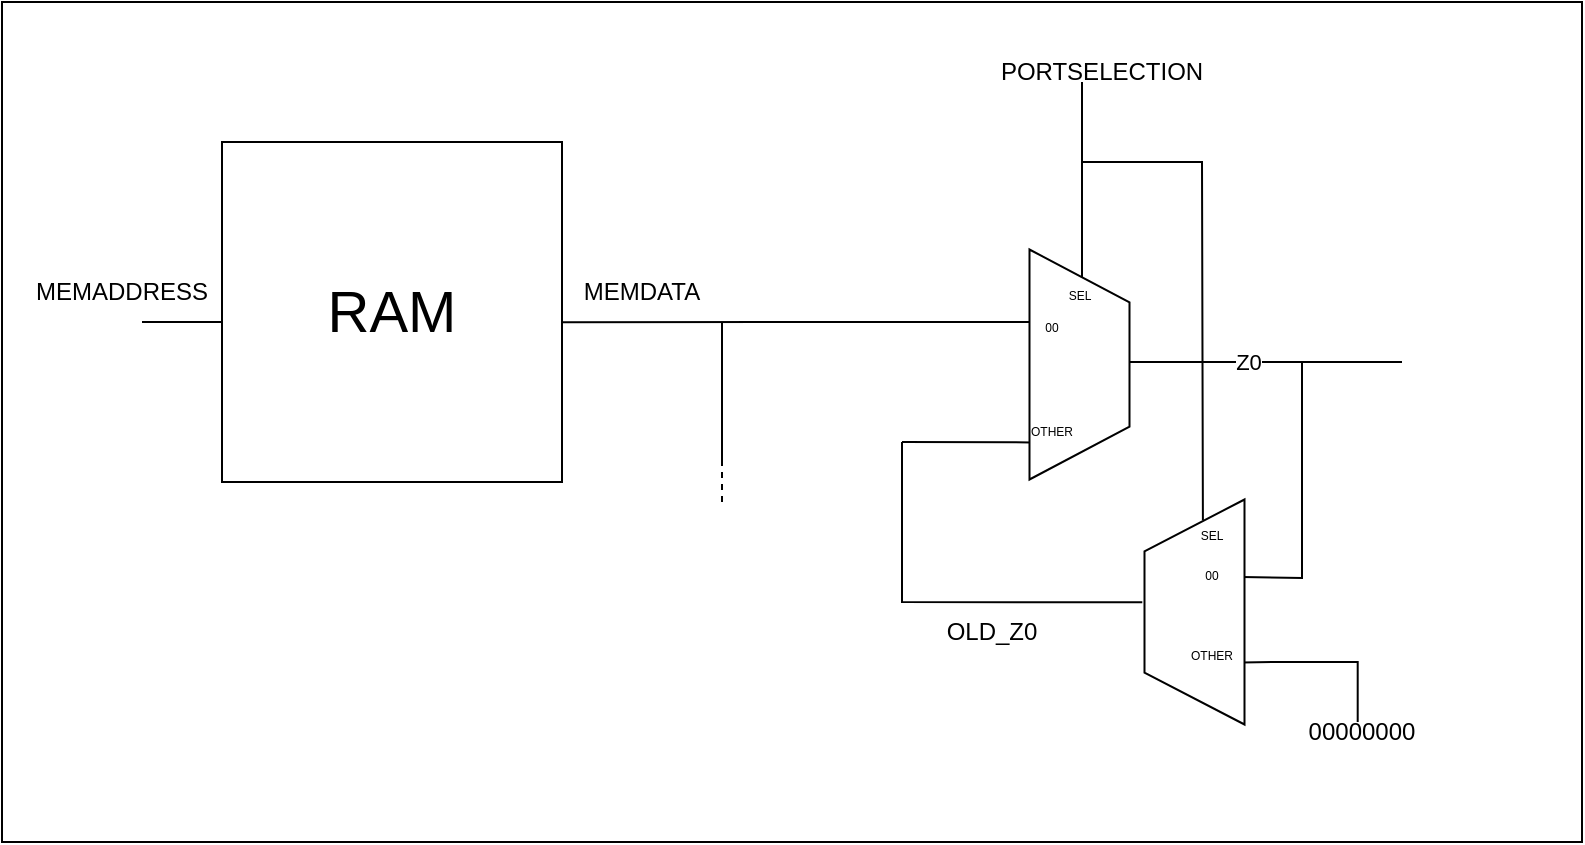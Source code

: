 <mxfile version="21.0.6" type="device"><diagram name="Pagina-1" id="4ijdG_h6v0CzpbuUNR9r"><mxGraphModel dx="1195" dy="698" grid="1" gridSize="10" guides="1" tooltips="1" connect="1" arrows="1" fold="1" page="1" pageScale="1" pageWidth="827" pageHeight="1169" math="0" shadow="0"><root><mxCell id="0"/><mxCell id="1" parent="0"/><mxCell id="6c69uyvp3HwL8IptitFZ-38" value="" style="rounded=0;whiteSpace=wrap;html=1;" vertex="1" parent="1"><mxGeometry y="50" width="790" height="420" as="geometry"/></mxCell><mxCell id="6c69uyvp3HwL8IptitFZ-15" value="" style="endArrow=none;html=1;rounded=0;exitX=0.635;exitY=1.018;exitDx=0;exitDy=0;exitPerimeter=0;" edge="1" parent="1"><mxGeometry width="50" height="50" relative="1" as="geometry"><mxPoint x="620.0" y="380.188" as="sourcePoint"/><mxPoint x="677.85" y="410" as="targetPoint"/><Array as="points"><mxPoint x="637.85" y="380"/><mxPoint x="677.85" y="380"/></Array></mxGeometry></mxCell><mxCell id="6c69uyvp3HwL8IptitFZ-14" value="" style="endArrow=none;html=1;rounded=0;exitX=1;exitY=0.75;exitDx=0;exitDy=0;" edge="1" parent="1" source="6c69uyvp3HwL8IptitFZ-26"><mxGeometry width="50" height="50" relative="1" as="geometry"><mxPoint x="650" y="320" as="sourcePoint"/><mxPoint x="650" y="230" as="targetPoint"/><Array as="points"><mxPoint x="650" y="338"/></Array></mxGeometry></mxCell><mxCell id="6c69uyvp3HwL8IptitFZ-12" value="" style="verticalLabelPosition=middle;verticalAlign=middle;html=1;shape=trapezoid;perimeter=trapezoidPerimeter;whiteSpace=wrap;size=0.23;arcSize=10;flipV=1;labelPosition=center;align=center;rotation=90;" vertex="1" parent="1"><mxGeometry x="540" y="330" width="112.5" height="50" as="geometry"/></mxCell><mxCell id="6c69uyvp3HwL8IptitFZ-8" value="Z0" style="endArrow=none;html=1;rounded=0;" edge="1" parent="1"><mxGeometry width="50" height="50" relative="1" as="geometry"><mxPoint x="545" y="230" as="sourcePoint"/><mxPoint x="700" y="230" as="targetPoint"/></mxGeometry></mxCell><mxCell id="6c69uyvp3HwL8IptitFZ-4" value="" style="endArrow=none;html=1;rounded=0;" edge="1" parent="1"><mxGeometry width="50" height="50" relative="1" as="geometry"><mxPoint x="70" y="210" as="sourcePoint"/><mxPoint x="200" y="210" as="targetPoint"/></mxGeometry></mxCell><mxCell id="6c69uyvp3HwL8IptitFZ-1" value="&lt;font style=&quot;font-size: 29px;&quot;&gt;RAM&lt;/font&gt;" style="whiteSpace=wrap;html=1;aspect=fixed;imageAspect=1;resizable=1;resizeWidth=1;resizeHeight=1;" vertex="1" parent="1"><mxGeometry x="110" y="120" width="170" height="170" as="geometry"/></mxCell><mxCell id="6c69uyvp3HwL8IptitFZ-6" value="" style="endArrow=none;html=1;rounded=0;exitX=1.002;exitY=0.53;exitDx=0;exitDy=0;exitPerimeter=0;" edge="1" parent="1" source="6c69uyvp3HwL8IptitFZ-1"><mxGeometry x="0.714" y="-10" width="50" height="50" relative="1" as="geometry"><mxPoint x="380" y="204.8" as="sourcePoint"/><mxPoint x="520" y="210" as="targetPoint"/><Array as="points"/><mxPoint as="offset"/></mxGeometry></mxCell><mxCell id="6c69uyvp3HwL8IptitFZ-7" value="" style="endArrow=none;html=1;rounded=0;entryX=0.147;entryY=1.27;entryDx=0;entryDy=0;entryPerimeter=0;" edge="1" parent="1" target="6c69uyvp3HwL8IptitFZ-24"><mxGeometry x="0.5" width="50" height="50" relative="1" as="geometry"><mxPoint x="450" y="270" as="sourcePoint"/><mxPoint x="520" y="260" as="targetPoint"/><mxPoint as="offset"/></mxGeometry></mxCell><mxCell id="6c69uyvp3HwL8IptitFZ-9" value="" style="endArrow=none;html=1;rounded=0;" edge="1" parent="1"><mxGeometry width="50" height="50" relative="1" as="geometry"><mxPoint x="540" y="234.5" as="sourcePoint"/><mxPoint x="540" y="90" as="targetPoint"/></mxGeometry></mxCell><mxCell id="6c69uyvp3HwL8IptitFZ-5" value="" style="verticalLabelPosition=middle;verticalAlign=middle;html=1;shape=trapezoid;perimeter=trapezoidPerimeter;whiteSpace=wrap;size=0.23;arcSize=10;flipV=1;labelPosition=center;align=center;rotation=-90;" vertex="1" parent="1"><mxGeometry x="481.25" y="206.25" width="115" height="50" as="geometry"/></mxCell><mxCell id="6c69uyvp3HwL8IptitFZ-11" value="OLD_Z0" style="text;html=1;strokeColor=none;fillColor=none;align=center;verticalAlign=middle;whiteSpace=wrap;rounded=0;" vertex="1" parent="1"><mxGeometry x="465" y="350" width="60" height="30" as="geometry"/></mxCell><mxCell id="6c69uyvp3HwL8IptitFZ-13" value="" style="endArrow=none;html=1;rounded=0;exitX=0.457;exitY=-0.022;exitDx=0;exitDy=0;exitPerimeter=0;" edge="1" parent="1" source="6c69uyvp3HwL8IptitFZ-12"><mxGeometry width="50" height="50" relative="1" as="geometry"><mxPoint x="710" y="350" as="sourcePoint"/><mxPoint x="450" y="270" as="targetPoint"/><Array as="points"><mxPoint x="450" y="350"/></Array></mxGeometry></mxCell><mxCell id="6c69uyvp3HwL8IptitFZ-16" value="00000000" style="text;html=1;strokeColor=none;fillColor=none;align=center;verticalAlign=middle;whiteSpace=wrap;rounded=0;" vertex="1" parent="1"><mxGeometry x="650.35" y="400" width="60" height="30" as="geometry"/></mxCell><mxCell id="6c69uyvp3HwL8IptitFZ-18" value="" style="endArrow=none;html=1;rounded=0;exitX=0.091;exitY=0.584;exitDx=0;exitDy=0;exitPerimeter=0;" edge="1" parent="1" source="6c69uyvp3HwL8IptitFZ-12"><mxGeometry width="50" height="50" relative="1" as="geometry"><mxPoint x="571.25" y="307.5" as="sourcePoint"/><mxPoint x="540" y="130" as="targetPoint"/><Array as="points"><mxPoint x="600" y="130"/></Array></mxGeometry></mxCell><mxCell id="6c69uyvp3HwL8IptitFZ-20" value="PORTSELECTION" style="text;html=1;strokeColor=none;fillColor=none;align=center;verticalAlign=middle;whiteSpace=wrap;rounded=0;" vertex="1" parent="1"><mxGeometry x="520" y="70" width="60" height="30" as="geometry"/></mxCell><mxCell id="6c69uyvp3HwL8IptitFZ-21" value="&lt;font style=&quot;font-size: 6px;&quot;&gt;SEL&lt;/font&gt;" style="text;html=1;strokeColor=none;fillColor=none;align=center;verticalAlign=middle;whiteSpace=wrap;rounded=0;" vertex="1" parent="1"><mxGeometry x="590" y="310" width="30" height="10" as="geometry"/></mxCell><mxCell id="6c69uyvp3HwL8IptitFZ-22" value="&lt;font style=&quot;font-size: 6px;&quot;&gt;SEL&lt;/font&gt;" style="text;html=1;strokeColor=none;fillColor=none;align=center;verticalAlign=middle;whiteSpace=wrap;rounded=0;" vertex="1" parent="1"><mxGeometry x="523.75" y="190" width="30" height="10" as="geometry"/></mxCell><mxCell id="6c69uyvp3HwL8IptitFZ-23" value="&lt;font style=&quot;font-size: 6px;&quot;&gt;00&lt;/font&gt;" style="text;html=1;strokeColor=none;fillColor=none;align=center;verticalAlign=middle;whiteSpace=wrap;rounded=0;" vertex="1" parent="1"><mxGeometry x="510" y="206.25" width="30" height="10" as="geometry"/></mxCell><mxCell id="6c69uyvp3HwL8IptitFZ-24" value="&lt;font style=&quot;font-size: 6px;&quot;&gt;OTHER&lt;/font&gt;" style="text;html=1;strokeColor=none;fillColor=none;align=center;verticalAlign=middle;whiteSpace=wrap;rounded=0;" vertex="1" parent="1"><mxGeometry x="510" y="257.5" width="30" height="10" as="geometry"/></mxCell><mxCell id="6c69uyvp3HwL8IptitFZ-25" value="&lt;font style=&quot;font-size: 6px;&quot;&gt;OTHER&lt;/font&gt;" style="text;html=1;strokeColor=none;fillColor=none;align=center;verticalAlign=middle;whiteSpace=wrap;rounded=0;" vertex="1" parent="1"><mxGeometry x="590" y="370" width="30" height="10" as="geometry"/></mxCell><mxCell id="6c69uyvp3HwL8IptitFZ-26" value="&lt;font style=&quot;font-size: 6px;&quot;&gt;00&lt;/font&gt;" style="text;html=1;strokeColor=none;fillColor=none;align=center;verticalAlign=middle;whiteSpace=wrap;rounded=0;" vertex="1" parent="1"><mxGeometry x="590" y="330" width="30" height="10" as="geometry"/></mxCell><mxCell id="6c69uyvp3HwL8IptitFZ-27" value="MEMDATA" style="text;html=1;strokeColor=none;fillColor=none;align=center;verticalAlign=middle;whiteSpace=wrap;rounded=0;" vertex="1" parent="1"><mxGeometry x="290" y="180" width="60" height="30" as="geometry"/></mxCell><mxCell id="6c69uyvp3HwL8IptitFZ-28" value="MEMADDRESS" style="text;html=1;strokeColor=none;fillColor=none;align=center;verticalAlign=middle;whiteSpace=wrap;rounded=0;" vertex="1" parent="1"><mxGeometry x="30" y="180" width="60" height="30" as="geometry"/></mxCell><mxCell id="6c69uyvp3HwL8IptitFZ-35" value="" style="endArrow=none;html=1;rounded=0;" edge="1" parent="1"><mxGeometry width="50" height="50" relative="1" as="geometry"><mxPoint x="360" y="280" as="sourcePoint"/><mxPoint x="360" y="210" as="targetPoint"/></mxGeometry></mxCell><mxCell id="6c69uyvp3HwL8IptitFZ-37" value="" style="endArrow=none;dashed=1;html=1;rounded=0;" edge="1" parent="1"><mxGeometry width="50" height="50" relative="1" as="geometry"><mxPoint x="360" y="300" as="sourcePoint"/><mxPoint x="360" y="280" as="targetPoint"/></mxGeometry></mxCell></root></mxGraphModel></diagram></mxfile>